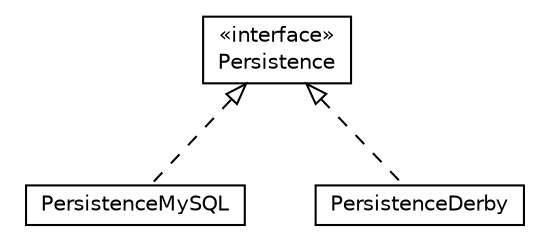 #!/usr/local/bin/dot
#
# Class diagram 
# Generated by UMLGraph version R5_6-24-gf6e263 (http://www.umlgraph.org/)
#

digraph G {
	edge [fontname="Helvetica",fontsize=10,labelfontname="Helvetica",labelfontsize=10];
	node [fontname="Helvetica",fontsize=10,shape=plaintext];
	nodesep=0.25;
	ranksep=0.5;
	// org.universAAL.ri.api.manager.server.persistence.PersistenceMySQL
	c5105 [label=<<table title="org.universAAL.ri.api.manager.server.persistence.PersistenceMySQL" border="0" cellborder="1" cellspacing="0" cellpadding="2" port="p" href="./PersistenceMySQL.html">
		<tr><td><table border="0" cellspacing="0" cellpadding="1">
<tr><td align="center" balign="center"> PersistenceMySQL </td></tr>
		</table></td></tr>
		</table>>, URL="./PersistenceMySQL.html", fontname="Helvetica", fontcolor="black", fontsize=10.0];
	// org.universAAL.ri.api.manager.server.persistence.Persistence
	c5106 [label=<<table title="org.universAAL.ri.api.manager.server.persistence.Persistence" border="0" cellborder="1" cellspacing="0" cellpadding="2" port="p" href="./Persistence.html">
		<tr><td><table border="0" cellspacing="0" cellpadding="1">
<tr><td align="center" balign="center"> &#171;interface&#187; </td></tr>
<tr><td align="center" balign="center"> Persistence </td></tr>
		</table></td></tr>
		</table>>, URL="./Persistence.html", fontname="Helvetica", fontcolor="black", fontsize=10.0];
	// org.universAAL.ri.api.manager.server.persistence.PersistenceDerby
	c5107 [label=<<table title="org.universAAL.ri.api.manager.server.persistence.PersistenceDerby" border="0" cellborder="1" cellspacing="0" cellpadding="2" port="p" href="./PersistenceDerby.html">
		<tr><td><table border="0" cellspacing="0" cellpadding="1">
<tr><td align="center" balign="center"> PersistenceDerby </td></tr>
		</table></td></tr>
		</table>>, URL="./PersistenceDerby.html", fontname="Helvetica", fontcolor="black", fontsize=10.0];
	//org.universAAL.ri.api.manager.server.persistence.PersistenceMySQL implements org.universAAL.ri.api.manager.server.persistence.Persistence
	c5106:p -> c5105:p [dir=back,arrowtail=empty,style=dashed];
	//org.universAAL.ri.api.manager.server.persistence.PersistenceDerby implements org.universAAL.ri.api.manager.server.persistence.Persistence
	c5106:p -> c5107:p [dir=back,arrowtail=empty,style=dashed];
}

